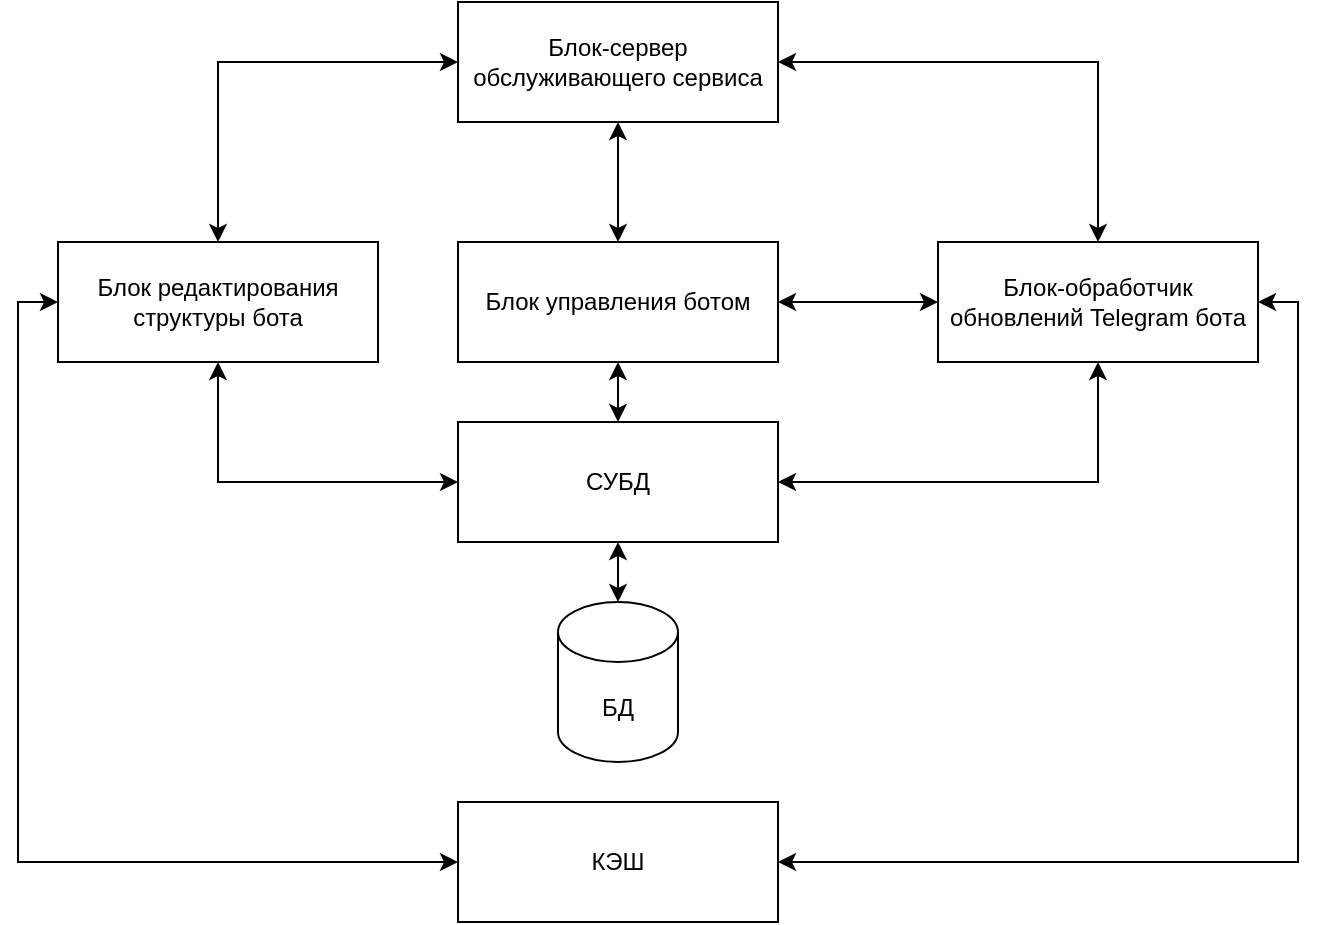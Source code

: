 <mxfile version="21.3.2" type="device" pages="2">
  <diagram name="Структура сервиса" id="L5rMivxh0jI02wRuq2LL">
    <mxGraphModel dx="1154" dy="549" grid="1" gridSize="10" guides="1" tooltips="1" connect="1" arrows="1" fold="1" page="1" pageScale="1" pageWidth="1169" pageHeight="827" math="0" shadow="0">
      <root>
        <mxCell id="0" />
        <mxCell id="1" parent="0" />
        <mxCell id="GGByRpoKKtH8a1TPDo5B-15" style="edgeStyle=orthogonalEdgeStyle;rounded=0;orthogonalLoop=1;jettySize=auto;html=1;exitX=0.5;exitY=1;exitDx=0;exitDy=0;entryX=0.5;entryY=0;entryDx=0;entryDy=0;startArrow=classic;startFill=1;" parent="1" source="GGByRpoKKtH8a1TPDo5B-1" target="GGByRpoKKtH8a1TPDo5B-18" edge="1">
          <mxGeometry relative="1" as="geometry" />
        </mxCell>
        <mxCell id="GGByRpoKKtH8a1TPDo5B-20" value="" style="edgeStyle=orthogonalEdgeStyle;rounded=0;orthogonalLoop=1;jettySize=auto;html=1;startArrow=classic;startFill=1;" parent="1" source="GGByRpoKKtH8a1TPDo5B-1" target="GGByRpoKKtH8a1TPDo5B-3" edge="1">
          <mxGeometry relative="1" as="geometry" />
        </mxCell>
        <mxCell id="GGByRpoKKtH8a1TPDo5B-1" value="Блок управления ботом" style="rounded=0;whiteSpace=wrap;html=1;" parent="1" vertex="1">
          <mxGeometry x="360" y="360" width="160" height="60" as="geometry" />
        </mxCell>
        <mxCell id="GGByRpoKKtH8a1TPDo5B-16" style="edgeStyle=orthogonalEdgeStyle;rounded=0;orthogonalLoop=1;jettySize=auto;html=1;exitX=0.5;exitY=1;exitDx=0;exitDy=0;entryX=0;entryY=0.5;entryDx=0;entryDy=0;startArrow=classic;startFill=1;" parent="1" source="GGByRpoKKtH8a1TPDo5B-2" target="GGByRpoKKtH8a1TPDo5B-18" edge="1">
          <mxGeometry relative="1" as="geometry">
            <Array as="points">
              <mxPoint x="240" y="480" />
            </Array>
          </mxGeometry>
        </mxCell>
        <mxCell id="GGByRpoKKtH8a1TPDo5B-22" style="edgeStyle=orthogonalEdgeStyle;rounded=0;orthogonalLoop=1;jettySize=auto;html=1;exitX=0;exitY=0.5;exitDx=0;exitDy=0;entryX=0;entryY=0.5;entryDx=0;entryDy=0;startArrow=classic;startFill=1;" parent="1" source="GGByRpoKKtH8a1TPDo5B-2" target="GGByRpoKKtH8a1TPDo5B-21" edge="1">
          <mxGeometry relative="1" as="geometry" />
        </mxCell>
        <mxCell id="GGByRpoKKtH8a1TPDo5B-2" value="Блок редактирования структуры бота" style="rounded=0;whiteSpace=wrap;html=1;" parent="1" vertex="1">
          <mxGeometry x="160" y="360" width="160" height="60" as="geometry" />
        </mxCell>
        <mxCell id="GGByRpoKKtH8a1TPDo5B-17" style="edgeStyle=orthogonalEdgeStyle;rounded=0;orthogonalLoop=1;jettySize=auto;html=1;exitX=0.5;exitY=1;exitDx=0;exitDy=0;entryX=1;entryY=0.5;entryDx=0;entryDy=0;startArrow=classic;startFill=1;" parent="1" source="GGByRpoKKtH8a1TPDo5B-3" target="GGByRpoKKtH8a1TPDo5B-18" edge="1">
          <mxGeometry relative="1" as="geometry" />
        </mxCell>
        <mxCell id="GGByRpoKKtH8a1TPDo5B-23" style="edgeStyle=orthogonalEdgeStyle;rounded=0;orthogonalLoop=1;jettySize=auto;html=1;exitX=1;exitY=0.5;exitDx=0;exitDy=0;entryX=1;entryY=0.5;entryDx=0;entryDy=0;startArrow=classic;startFill=1;" parent="1" source="GGByRpoKKtH8a1TPDo5B-3" target="GGByRpoKKtH8a1TPDo5B-21" edge="1">
          <mxGeometry relative="1" as="geometry" />
        </mxCell>
        <mxCell id="GGByRpoKKtH8a1TPDo5B-3" value="Блок-обработчик обновлений Telegram бота" style="rounded=0;whiteSpace=wrap;html=1;" parent="1" vertex="1">
          <mxGeometry x="600" y="360" width="160" height="60" as="geometry" />
        </mxCell>
        <mxCell id="GGByRpoKKtH8a1TPDo5B-8" value="" style="edgeStyle=orthogonalEdgeStyle;rounded=0;orthogonalLoop=1;jettySize=auto;html=1;startArrow=classic;startFill=1;" parent="1" source="GGByRpoKKtH8a1TPDo5B-4" target="GGByRpoKKtH8a1TPDo5B-2" edge="1">
          <mxGeometry relative="1" as="geometry" />
        </mxCell>
        <mxCell id="GGByRpoKKtH8a1TPDo5B-12" style="edgeStyle=orthogonalEdgeStyle;rounded=0;orthogonalLoop=1;jettySize=auto;html=1;exitX=0.5;exitY=1;exitDx=0;exitDy=0;entryX=0.5;entryY=0;entryDx=0;entryDy=0;startArrow=classic;startFill=1;" parent="1" source="GGByRpoKKtH8a1TPDo5B-4" target="GGByRpoKKtH8a1TPDo5B-1" edge="1">
          <mxGeometry relative="1" as="geometry" />
        </mxCell>
        <mxCell id="GGByRpoKKtH8a1TPDo5B-13" style="edgeStyle=orthogonalEdgeStyle;rounded=0;orthogonalLoop=1;jettySize=auto;html=1;exitX=1;exitY=0.5;exitDx=0;exitDy=0;entryX=0.5;entryY=0;entryDx=0;entryDy=0;startArrow=classic;startFill=1;" parent="1" source="GGByRpoKKtH8a1TPDo5B-4" target="GGByRpoKKtH8a1TPDo5B-3" edge="1">
          <mxGeometry relative="1" as="geometry" />
        </mxCell>
        <mxCell id="GGByRpoKKtH8a1TPDo5B-4" value="Блок-сервер обслуживающего сервиса" style="rounded=0;whiteSpace=wrap;html=1;" parent="1" vertex="1">
          <mxGeometry x="360" y="240" width="160" height="60" as="geometry" />
        </mxCell>
        <mxCell id="GGByRpoKKtH8a1TPDo5B-14" value="БД" style="shape=cylinder3;whiteSpace=wrap;html=1;boundedLbl=1;backgroundOutline=1;size=15;" parent="1" vertex="1">
          <mxGeometry x="410" y="540" width="60" height="80" as="geometry" />
        </mxCell>
        <mxCell id="GGByRpoKKtH8a1TPDo5B-19" value="" style="edgeStyle=orthogonalEdgeStyle;rounded=0;orthogonalLoop=1;jettySize=auto;html=1;startArrow=classic;startFill=1;" parent="1" source="GGByRpoKKtH8a1TPDo5B-18" target="GGByRpoKKtH8a1TPDo5B-14" edge="1">
          <mxGeometry relative="1" as="geometry" />
        </mxCell>
        <mxCell id="GGByRpoKKtH8a1TPDo5B-18" value="СУБД" style="rounded=0;whiteSpace=wrap;html=1;" parent="1" vertex="1">
          <mxGeometry x="360" y="450" width="160" height="60" as="geometry" />
        </mxCell>
        <mxCell id="GGByRpoKKtH8a1TPDo5B-21" value="КЭШ" style="rounded=0;whiteSpace=wrap;html=1;" parent="1" vertex="1">
          <mxGeometry x="360" y="640" width="160" height="60" as="geometry" />
        </mxCell>
      </root>
    </mxGraphModel>
  </diagram>
  <diagram id="AbJLR5wWCDBjzCf7gA40" name="Обработка запроса от Tg">
    <mxGraphModel dx="1395" dy="663" grid="0" gridSize="10" guides="1" tooltips="1" connect="1" arrows="1" fold="1" page="1" pageScale="1" pageWidth="1169" pageHeight="827" math="0" shadow="0">
      <root>
        <mxCell id="0" />
        <mxCell id="1" parent="0" />
        <mxCell id="82uNAVCSsZbFj643k-op-1" value="Пользователь бота" style="shape=umlActor;verticalLabelPosition=bottom;verticalAlign=top;html=1;outlineConnect=0;fontSize=12;" parent="1" vertex="1">
          <mxGeometry x="200" y="100" width="30" height="60" as="geometry" />
        </mxCell>
        <mxCell id="82uNAVCSsZbFj643k-op-2" value="" style="endArrow=none;dashed=1;html=1;rounded=0;startArrow=none;" parent="1" source="82uNAVCSsZbFj643k-op-7" edge="1">
          <mxGeometry width="50" height="50" relative="1" as="geometry">
            <mxPoint x="215" y="415" as="sourcePoint" />
            <mxPoint x="215" y="185" as="targetPoint" />
          </mxGeometry>
        </mxCell>
        <mxCell id="82uNAVCSsZbFj643k-op-3" value="Сервер Telegram" style="html=1;fontSize=12;" parent="1" vertex="1">
          <mxGeometry x="395" y="120" width="120" height="40" as="geometry" />
        </mxCell>
        <mxCell id="82uNAVCSsZbFj643k-op-4" value="" style="endArrow=none;dashed=1;html=1;rounded=0;entryX=0.5;entryY=1;entryDx=0;entryDy=0;startArrow=none;" parent="1" source="82uNAVCSsZbFj643k-op-9" target="82uNAVCSsZbFj643k-op-3" edge="1">
          <mxGeometry width="50" height="50" relative="1" as="geometry">
            <mxPoint x="455" y="415" as="sourcePoint" />
            <mxPoint x="470" y="175" as="targetPoint" />
          </mxGeometry>
        </mxCell>
        <mxCell id="82uNAVCSsZbFj643k-op-5" value="Сервер бота" style="html=1;fontSize=12;" parent="1" vertex="1">
          <mxGeometry x="595" y="120" width="120" height="40" as="geometry" />
        </mxCell>
        <mxCell id="82uNAVCSsZbFj643k-op-6" value="" style="endArrow=none;dashed=1;html=1;rounded=0;entryX=0.5;entryY=1;entryDx=0;entryDy=0;startArrow=none;" parent="1" source="82uNAVCSsZbFj643k-op-18" target="82uNAVCSsZbFj643k-op-5" edge="1">
          <mxGeometry width="50" height="50" relative="1" as="geometry">
            <mxPoint x="655" y="415" as="sourcePoint" />
            <mxPoint x="669.58" y="175" as="targetPoint" />
          </mxGeometry>
        </mxCell>
        <mxCell id="82uNAVCSsZbFj643k-op-7" value="" style="html=1;points=[];perimeter=orthogonalPerimeter;fontSize=12;" parent="1" vertex="1">
          <mxGeometry x="210" y="235" width="10" height="30" as="geometry" />
        </mxCell>
        <mxCell id="82uNAVCSsZbFj643k-op-8" value="" style="endArrow=none;dashed=1;html=1;rounded=0;startArrow=none;" parent="1" source="82uNAVCSsZbFj643k-op-30" target="82uNAVCSsZbFj643k-op-7" edge="1">
          <mxGeometry width="50" height="50" relative="1" as="geometry">
            <mxPoint x="215" y="535" as="sourcePoint" />
            <mxPoint x="215" y="185" as="targetPoint" />
          </mxGeometry>
        </mxCell>
        <mxCell id="82uNAVCSsZbFj643k-op-9" value="" style="html=1;points=[];perimeter=orthogonalPerimeter;fontSize=12;" parent="1" vertex="1">
          <mxGeometry x="450" y="235" width="10" height="30" as="geometry" />
        </mxCell>
        <mxCell id="82uNAVCSsZbFj643k-op-10" value="" style="endArrow=none;dashed=1;html=1;rounded=0;entryX=0.5;entryY=1;entryDx=0;entryDy=0;startArrow=none;" parent="1" source="82uNAVCSsZbFj643k-op-14" target="82uNAVCSsZbFj643k-op-9" edge="1">
          <mxGeometry width="50" height="50" relative="1" as="geometry">
            <mxPoint x="455" y="415" as="sourcePoint" />
            <mxPoint x="455" y="160" as="targetPoint" />
          </mxGeometry>
        </mxCell>
        <mxCell id="82uNAVCSsZbFj643k-op-11" value="" style="endArrow=open;html=1;rounded=0;fontSize=12;entryX=-0.034;entryY=-0.005;entryDx=0;entryDy=0;entryPerimeter=0;exitX=0.988;exitY=0;exitDx=0;exitDy=0;exitPerimeter=0;endFill=0;" parent="1" source="82uNAVCSsZbFj643k-op-7" target="82uNAVCSsZbFj643k-op-9" edge="1">
          <mxGeometry width="50" height="50" relative="1" as="geometry">
            <mxPoint x="225" y="239" as="sourcePoint" />
            <mxPoint x="395" y="279" as="targetPoint" />
          </mxGeometry>
        </mxCell>
        <mxCell id="82uNAVCSsZbFj643k-op-12" value="1. Отправка сообщения" style="text;html=1;align=center;verticalAlign=middle;resizable=0;points=[];autosize=1;strokeColor=none;fillColor=none;fontSize=12;" parent="1" vertex="1">
          <mxGeometry x="255" y="209" width="160" height="30" as="geometry" />
        </mxCell>
        <mxCell id="82uNAVCSsZbFj643k-op-13" value="" style="endArrow=open;html=1;rounded=0;fontSize=12;entryX=-0.018;entryY=0.001;entryDx=0;entryDy=0;entryPerimeter=0;endFill=0;" parent="1" source="82uNAVCSsZbFj643k-op-14" target="82uNAVCSsZbFj643k-op-16" edge="1">
          <mxGeometry width="50" height="50" relative="1" as="geometry">
            <mxPoint x="535" y="295" as="sourcePoint" />
            <mxPoint x="635" y="295" as="targetPoint" />
          </mxGeometry>
        </mxCell>
        <mxCell id="82uNAVCSsZbFj643k-op-14" value="" style="html=1;points=[];perimeter=orthogonalPerimeter;fontSize=12;" parent="1" vertex="1">
          <mxGeometry x="450" y="295" width="10" height="30" as="geometry" />
        </mxCell>
        <mxCell id="82uNAVCSsZbFj643k-op-15" value="" style="endArrow=none;dashed=1;html=1;rounded=0;entryX=0.5;entryY=1;entryDx=0;entryDy=0;startArrow=none;" parent="1" source="82uNAVCSsZbFj643k-op-24" target="82uNAVCSsZbFj643k-op-14" edge="1">
          <mxGeometry width="50" height="50" relative="1" as="geometry">
            <mxPoint x="455" y="455" as="sourcePoint" />
            <mxPoint x="455" y="265" as="targetPoint" />
          </mxGeometry>
        </mxCell>
        <mxCell id="82uNAVCSsZbFj643k-op-16" value="" style="html=1;points=[];perimeter=orthogonalPerimeter;fontSize=12;" parent="1" vertex="1">
          <mxGeometry x="650" y="295" width="10" height="30" as="geometry" />
        </mxCell>
        <mxCell id="82uNAVCSsZbFj643k-op-17" value="2. HTTP запрос" style="text;html=1;align=center;verticalAlign=middle;resizable=0;points=[];autosize=1;strokeColor=none;fillColor=none;fontSize=12;" parent="1" vertex="1">
          <mxGeometry x="495" y="265" width="110" height="30" as="geometry" />
        </mxCell>
        <mxCell id="82uNAVCSsZbFj643k-op-18" value="" style="html=1;points=[];perimeter=orthogonalPerimeter;fontSize=12;" parent="1" vertex="1">
          <mxGeometry x="650" y="345" width="10" height="30" as="geometry" />
        </mxCell>
        <mxCell id="82uNAVCSsZbFj643k-op-19" value="" style="endArrow=none;dashed=1;html=1;rounded=0;entryX=0.5;entryY=1;entryDx=0;entryDy=0;startArrow=none;" parent="1" source="82uNAVCSsZbFj643k-op-22" target="82uNAVCSsZbFj643k-op-18" edge="1">
          <mxGeometry width="50" height="50" relative="1" as="geometry">
            <mxPoint x="655" y="455" as="sourcePoint" />
            <mxPoint x="655" y="160" as="targetPoint" />
          </mxGeometry>
        </mxCell>
        <mxCell id="82uNAVCSsZbFj643k-op-20" value="" style="endArrow=open;html=1;rounded=0;fontSize=12;edgeStyle=orthogonalEdgeStyle;entryX=1.029;entryY=0.534;entryDx=0;entryDy=0;entryPerimeter=0;exitX=1.004;exitY=0.006;exitDx=0;exitDy=0;exitPerimeter=0;endFill=0;" parent="1" source="82uNAVCSsZbFj643k-op-18" target="82uNAVCSsZbFj643k-op-18" edge="1">
          <mxGeometry width="50" height="50" relative="1" as="geometry">
            <mxPoint x="665" y="345" as="sourcePoint" />
            <mxPoint x="662" y="361" as="targetPoint" />
            <Array as="points">
              <mxPoint x="715" y="345" />
              <mxPoint x="715" y="361" />
            </Array>
          </mxGeometry>
        </mxCell>
        <mxCell id="82uNAVCSsZbFj643k-op-21" value="4. Обработка обновления" style="text;html=1;align=center;verticalAlign=middle;resizable=0;points=[];autosize=1;strokeColor=none;fillColor=none;fontSize=12;" parent="1" vertex="1">
          <mxGeometry x="659" y="317" width="162" height="26" as="geometry" />
        </mxCell>
        <mxCell id="82uNAVCSsZbFj643k-op-22" value="" style="html=1;points=[];perimeter=orthogonalPerimeter;fontSize=12;" parent="1" vertex="1">
          <mxGeometry x="650" y="405" width="10" height="30" as="geometry" />
        </mxCell>
        <mxCell id="82uNAVCSsZbFj643k-op-23" value="" style="endArrow=none;dashed=1;html=1;rounded=0;entryX=0.5;entryY=1;entryDx=0;entryDy=0;" parent="1" target="82uNAVCSsZbFj643k-op-22" edge="1">
          <mxGeometry width="50" height="50" relative="1" as="geometry">
            <mxPoint x="655" y="535" as="sourcePoint" />
            <mxPoint x="655" y="375" as="targetPoint" />
          </mxGeometry>
        </mxCell>
        <mxCell id="82uNAVCSsZbFj643k-op-24" value="" style="html=1;points=[];perimeter=orthogonalPerimeter;fontSize=12;" parent="1" vertex="1">
          <mxGeometry x="450" y="405" width="10" height="30" as="geometry" />
        </mxCell>
        <mxCell id="82uNAVCSsZbFj643k-op-25" value="" style="endArrow=none;dashed=1;html=1;rounded=0;entryX=0.5;entryY=1;entryDx=0;entryDy=0;startArrow=none;" parent="1" source="82uNAVCSsZbFj643k-op-28" target="82uNAVCSsZbFj643k-op-24" edge="1">
          <mxGeometry width="50" height="50" relative="1" as="geometry">
            <mxPoint x="455" y="535" as="sourcePoint" />
            <mxPoint x="455" y="321" as="targetPoint" />
          </mxGeometry>
        </mxCell>
        <mxCell id="82uNAVCSsZbFj643k-op-26" value="" style="endArrow=open;html=1;rounded=0;fontSize=12;entryX=1.017;entryY=0.002;entryDx=0;entryDy=0;entryPerimeter=0;exitX=-0.027;exitY=0;exitDx=0;exitDy=0;exitPerimeter=0;endFill=0;" parent="1" source="82uNAVCSsZbFj643k-op-22" target="82uNAVCSsZbFj643k-op-24" edge="1">
          <mxGeometry width="50" height="50" relative="1" as="geometry">
            <mxPoint x="645" y="405" as="sourcePoint" />
            <mxPoint x="605" y="395" as="targetPoint" />
          </mxGeometry>
        </mxCell>
        <mxCell id="82uNAVCSsZbFj643k-op-27" value="5. HTTP&amp;nbsp; запрос" style="text;html=1;align=center;verticalAlign=middle;resizable=0;points=[];autosize=1;strokeColor=none;fillColor=none;fontSize=12;" parent="1" vertex="1">
          <mxGeometry x="497" y="377" width="107" height="26" as="geometry" />
        </mxCell>
        <mxCell id="82uNAVCSsZbFj643k-op-28" value="" style="html=1;points=[];perimeter=orthogonalPerimeter;fontSize=12;" parent="1" vertex="1">
          <mxGeometry x="450" y="465" width="10" height="30" as="geometry" />
        </mxCell>
        <mxCell id="82uNAVCSsZbFj643k-op-29" value="" style="endArrow=none;dashed=1;html=1;rounded=0;entryX=0.5;entryY=1;entryDx=0;entryDy=0;" parent="1" target="82uNAVCSsZbFj643k-op-28" edge="1">
          <mxGeometry width="50" height="50" relative="1" as="geometry">
            <mxPoint x="455" y="535" as="sourcePoint" />
            <mxPoint x="455" y="435" as="targetPoint" />
          </mxGeometry>
        </mxCell>
        <mxCell id="82uNAVCSsZbFj643k-op-30" value="" style="html=1;points=[];perimeter=orthogonalPerimeter;fontSize=12;" parent="1" vertex="1">
          <mxGeometry x="210" y="465" width="10" height="30" as="geometry" />
        </mxCell>
        <mxCell id="82uNAVCSsZbFj643k-op-31" value="" style="endArrow=none;dashed=1;html=1;rounded=0;" parent="1" target="82uNAVCSsZbFj643k-op-30" edge="1">
          <mxGeometry width="50" height="50" relative="1" as="geometry">
            <mxPoint x="215" y="535" as="sourcePoint" />
            <mxPoint x="215" y="265" as="targetPoint" />
          </mxGeometry>
        </mxCell>
        <mxCell id="82uNAVCSsZbFj643k-op-32" value="" style="endArrow=open;html=1;rounded=0;fontSize=12;entryX=1.057;entryY=-0.001;entryDx=0;entryDy=0;entryPerimeter=0;exitX=-0.012;exitY=0;exitDx=0;exitDy=0;exitPerimeter=0;endFill=0;" parent="1" source="82uNAVCSsZbFj643k-op-28" target="82uNAVCSsZbFj643k-op-30" edge="1">
          <mxGeometry width="50" height="50" relative="1" as="geometry">
            <mxPoint x="445" y="465" as="sourcePoint" />
            <mxPoint x="225" y="465" as="targetPoint" />
          </mxGeometry>
        </mxCell>
        <mxCell id="82uNAVCSsZbFj643k-op-33" value="6. Отправка ответа" style="text;html=1;align=center;verticalAlign=middle;resizable=0;points=[];autosize=1;strokeColor=none;fillColor=none;fontSize=12;" parent="1" vertex="1">
          <mxGeometry x="273" y="437" width="124" height="26" as="geometry" />
        </mxCell>
        <mxCell id="82uNAVCSsZbFj643k-op-35" value="" style="endArrow=open;html=1;rounded=0;entryX=0.996;entryY=1.003;entryDx=0;entryDy=0;entryPerimeter=0;exitX=0.011;exitY=1;exitDx=0;exitDy=0;exitPerimeter=0;dashed=1;endFill=0;" parent="1" source="82uNAVCSsZbFj643k-op-16" target="82uNAVCSsZbFj643k-op-14" edge="1">
          <mxGeometry width="50" height="50" relative="1" as="geometry">
            <mxPoint x="650" y="330" as="sourcePoint" />
            <mxPoint x="570" y="340" as="targetPoint" />
          </mxGeometry>
        </mxCell>
        <mxCell id="82uNAVCSsZbFj643k-op-36" value="3. HTTP ответ (200)" style="text;html=1;align=center;verticalAlign=middle;resizable=0;points=[];autosize=1;strokeColor=none;fillColor=none;fontSize=12;" parent="1" vertex="1">
          <mxGeometry x="487" y="301" width="127" height="26" as="geometry" />
        </mxCell>
      </root>
    </mxGraphModel>
  </diagram>
</mxfile>
